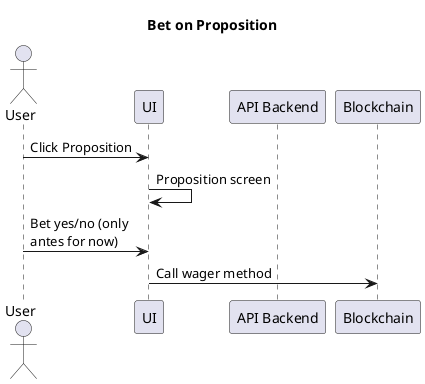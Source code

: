 @startuml Bet on Proposition

title Bet on Proposition

actor User as user
participant UI as ui
participant "API Backend" as api
participant Blockchain as bc

user -> ui : Click Proposition
ui -> ui : Proposition screen
user -> ui : Bet yes/no (only\nantes for now)
ui -> bc : Call wager method

@enduml